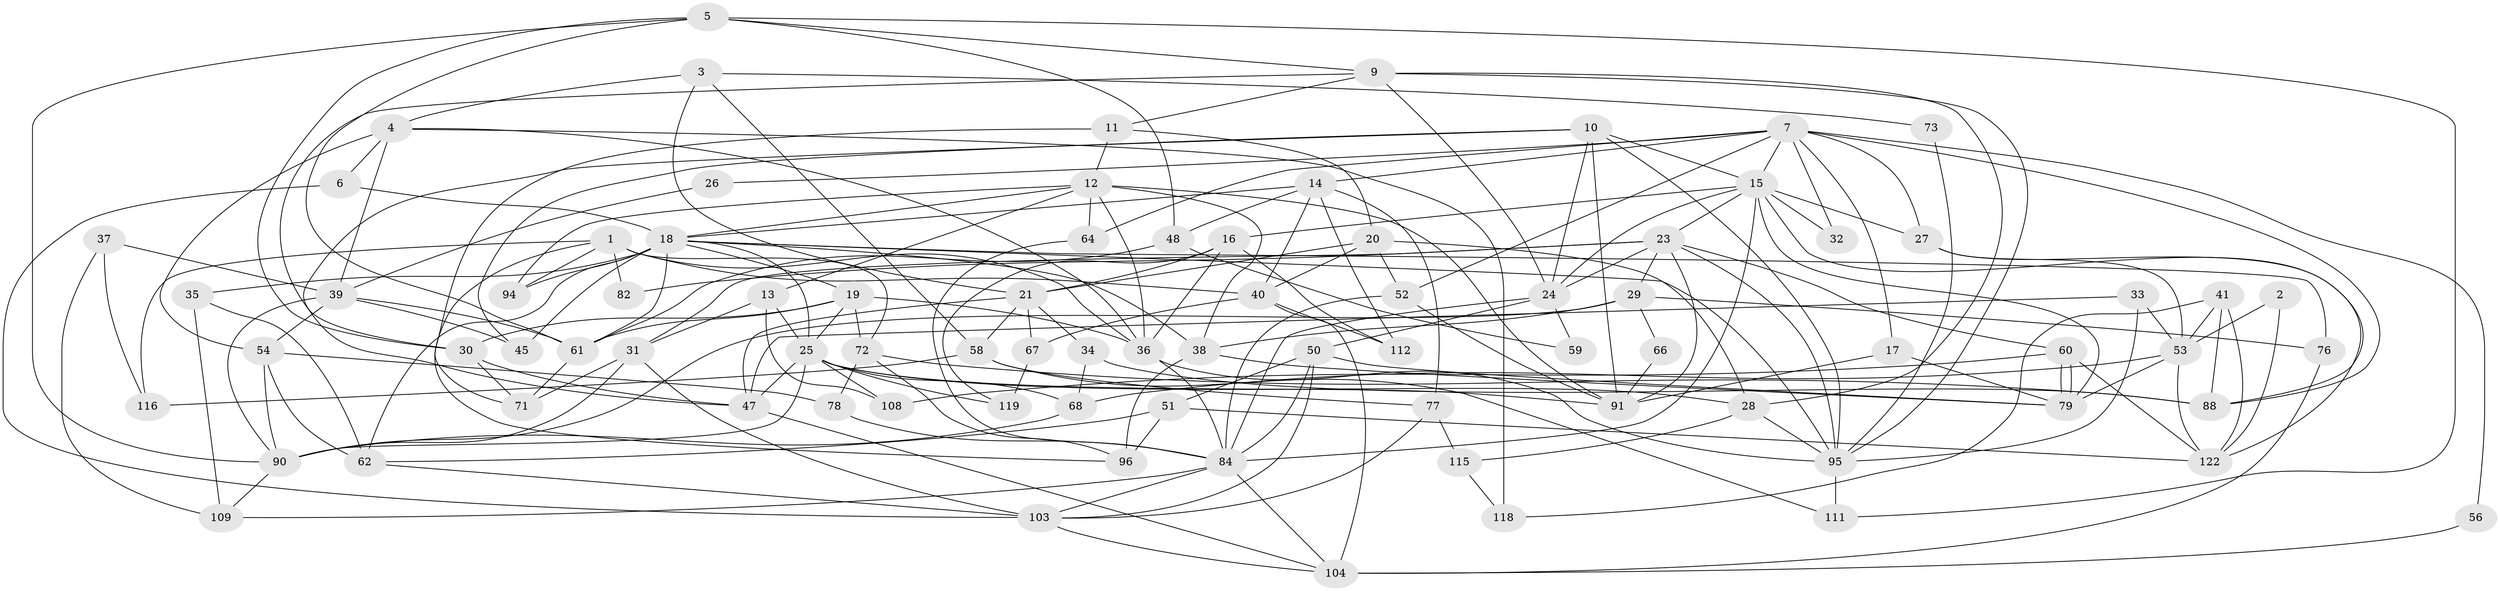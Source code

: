 // Generated by graph-tools (version 1.1) at 2025/23/03/03/25 07:23:56]
// undirected, 83 vertices, 205 edges
graph export_dot {
graph [start="1"]
  node [color=gray90,style=filled];
  1 [super="+107"];
  2;
  3;
  4 [super="+120"];
  5 [super="+105"];
  6 [super="+86"];
  7 [super="+8"];
  9 [super="+70"];
  10 [super="+98"];
  11 [super="+99"];
  12 [super="+93"];
  13 [super="+42"];
  14;
  15 [super="+49"];
  16;
  17;
  18 [super="+22"];
  19 [super="+92"];
  20;
  21 [super="+80"];
  23 [super="+74"];
  24 [super="+117"];
  25 [super="+43"];
  26;
  27 [super="+57"];
  28;
  29 [super="+101"];
  30;
  31 [super="+100"];
  32;
  33 [super="+46"];
  34;
  35;
  36 [super="+83"];
  37;
  38 [super="+44"];
  39 [super="+123"];
  40 [super="+75"];
  41 [super="+63"];
  45;
  47 [super="+102"];
  48;
  50;
  51 [super="+55"];
  52;
  53 [super="+114"];
  54 [super="+89"];
  56;
  58 [super="+65"];
  59;
  60;
  61 [super="+81"];
  62 [super="+69"];
  64;
  66;
  67;
  68;
  71 [super="+85"];
  72 [super="+87"];
  73;
  76;
  77;
  78;
  79 [super="+125"];
  82;
  84 [super="+106"];
  88 [super="+110"];
  90 [super="+97"];
  91 [super="+113"];
  94;
  95 [super="+121"];
  96;
  103 [super="+127"];
  104;
  108;
  109 [super="+126"];
  111;
  112;
  115;
  116;
  118;
  119;
  122 [super="+124"];
  1 -- 96;
  1 -- 36;
  1 -- 72;
  1 -- 82;
  1 -- 116;
  1 -- 40;
  1 -- 94;
  2 -- 53;
  2 -- 122;
  3 -- 58;
  3 -- 4;
  3 -- 73;
  3 -- 21;
  4 -- 6;
  4 -- 54;
  4 -- 118;
  4 -- 39;
  4 -- 36;
  5 -- 61;
  5 -- 48;
  5 -- 30;
  5 -- 111;
  5 -- 9;
  5 -- 90;
  6 -- 18 [weight=3];
  6 -- 103;
  7 -- 14;
  7 -- 52;
  7 -- 17;
  7 -- 26;
  7 -- 27;
  7 -- 56;
  7 -- 32;
  7 -- 64;
  7 -- 15;
  7 -- 88;
  9 -- 11;
  9 -- 30;
  9 -- 24;
  9 -- 28;
  9 -- 95;
  10 -- 45;
  10 -- 95;
  10 -- 24;
  10 -- 15;
  10 -- 47;
  10 -- 91;
  11 -- 12;
  11 -- 71;
  11 -- 20;
  12 -- 94;
  12 -- 13;
  12 -- 36;
  12 -- 64;
  12 -- 18;
  12 -- 91;
  12 -- 38;
  13 -- 25;
  13 -- 108;
  13 -- 31;
  14 -- 18;
  14 -- 77;
  14 -- 40;
  14 -- 48;
  14 -- 112;
  15 -- 32;
  15 -- 84;
  15 -- 16;
  15 -- 122;
  15 -- 23;
  15 -- 24;
  15 -- 27;
  15 -- 79;
  16 -- 112;
  16 -- 21;
  16 -- 119;
  16 -- 36;
  17 -- 91;
  17 -- 79;
  18 -- 94;
  18 -- 35 [weight=2];
  18 -- 38;
  18 -- 45;
  18 -- 76;
  18 -- 61;
  18 -- 25;
  18 -- 62;
  18 -- 95;
  18 -- 19;
  19 -- 30;
  19 -- 61;
  19 -- 36;
  19 -- 72;
  19 -- 25;
  20 -- 21;
  20 -- 52;
  20 -- 28;
  20 -- 40;
  21 -- 67;
  21 -- 34;
  21 -- 47;
  21 -- 58;
  23 -- 24;
  23 -- 31;
  23 -- 82;
  23 -- 91;
  23 -- 60;
  23 -- 29;
  23 -- 95;
  24 -- 59;
  24 -- 50;
  24 -- 84;
  25 -- 28;
  25 -- 68;
  25 -- 108;
  25 -- 47;
  25 -- 119;
  25 -- 90;
  25 -- 91;
  26 -- 39;
  27 -- 88;
  27 -- 53;
  28 -- 115;
  28 -- 95;
  29 -- 66;
  29 -- 90;
  29 -- 76;
  29 -- 38;
  30 -- 71;
  30 -- 47;
  31 -- 90;
  31 -- 103;
  31 -- 71;
  33 -- 47 [weight=2];
  33 -- 95;
  33 -- 53 [weight=2];
  34 -- 68;
  34 -- 88;
  35 -- 109;
  35 -- 62;
  36 -- 84;
  36 -- 95;
  37 -- 39;
  37 -- 116;
  37 -- 109;
  38 -- 79;
  38 -- 96;
  39 -- 54;
  39 -- 45;
  39 -- 61;
  39 -- 90;
  40 -- 112;
  40 -- 67;
  40 -- 104;
  41 -- 118;
  41 -- 122;
  41 -- 53;
  41 -- 88;
  47 -- 104;
  48 -- 61;
  48 -- 59;
  50 -- 51;
  50 -- 103;
  50 -- 84;
  50 -- 79;
  51 -- 96;
  51 -- 122;
  51 -- 62;
  52 -- 84;
  52 -- 91;
  53 -- 68;
  53 -- 122;
  53 -- 79;
  54 -- 62;
  54 -- 78;
  54 -- 90;
  56 -- 104;
  58 -- 116;
  58 -- 77;
  58 -- 111;
  60 -- 108;
  60 -- 79;
  60 -- 79;
  60 -- 122;
  61 -- 71;
  62 -- 103;
  64 -- 84;
  66 -- 91;
  67 -- 119;
  68 -- 90;
  72 -- 78;
  72 -- 88;
  72 -- 96;
  73 -- 95;
  76 -- 104;
  77 -- 115;
  77 -- 103;
  78 -- 84;
  84 -- 104;
  84 -- 103;
  84 -- 109;
  90 -- 109;
  95 -- 111;
  103 -- 104;
  115 -- 118;
}
